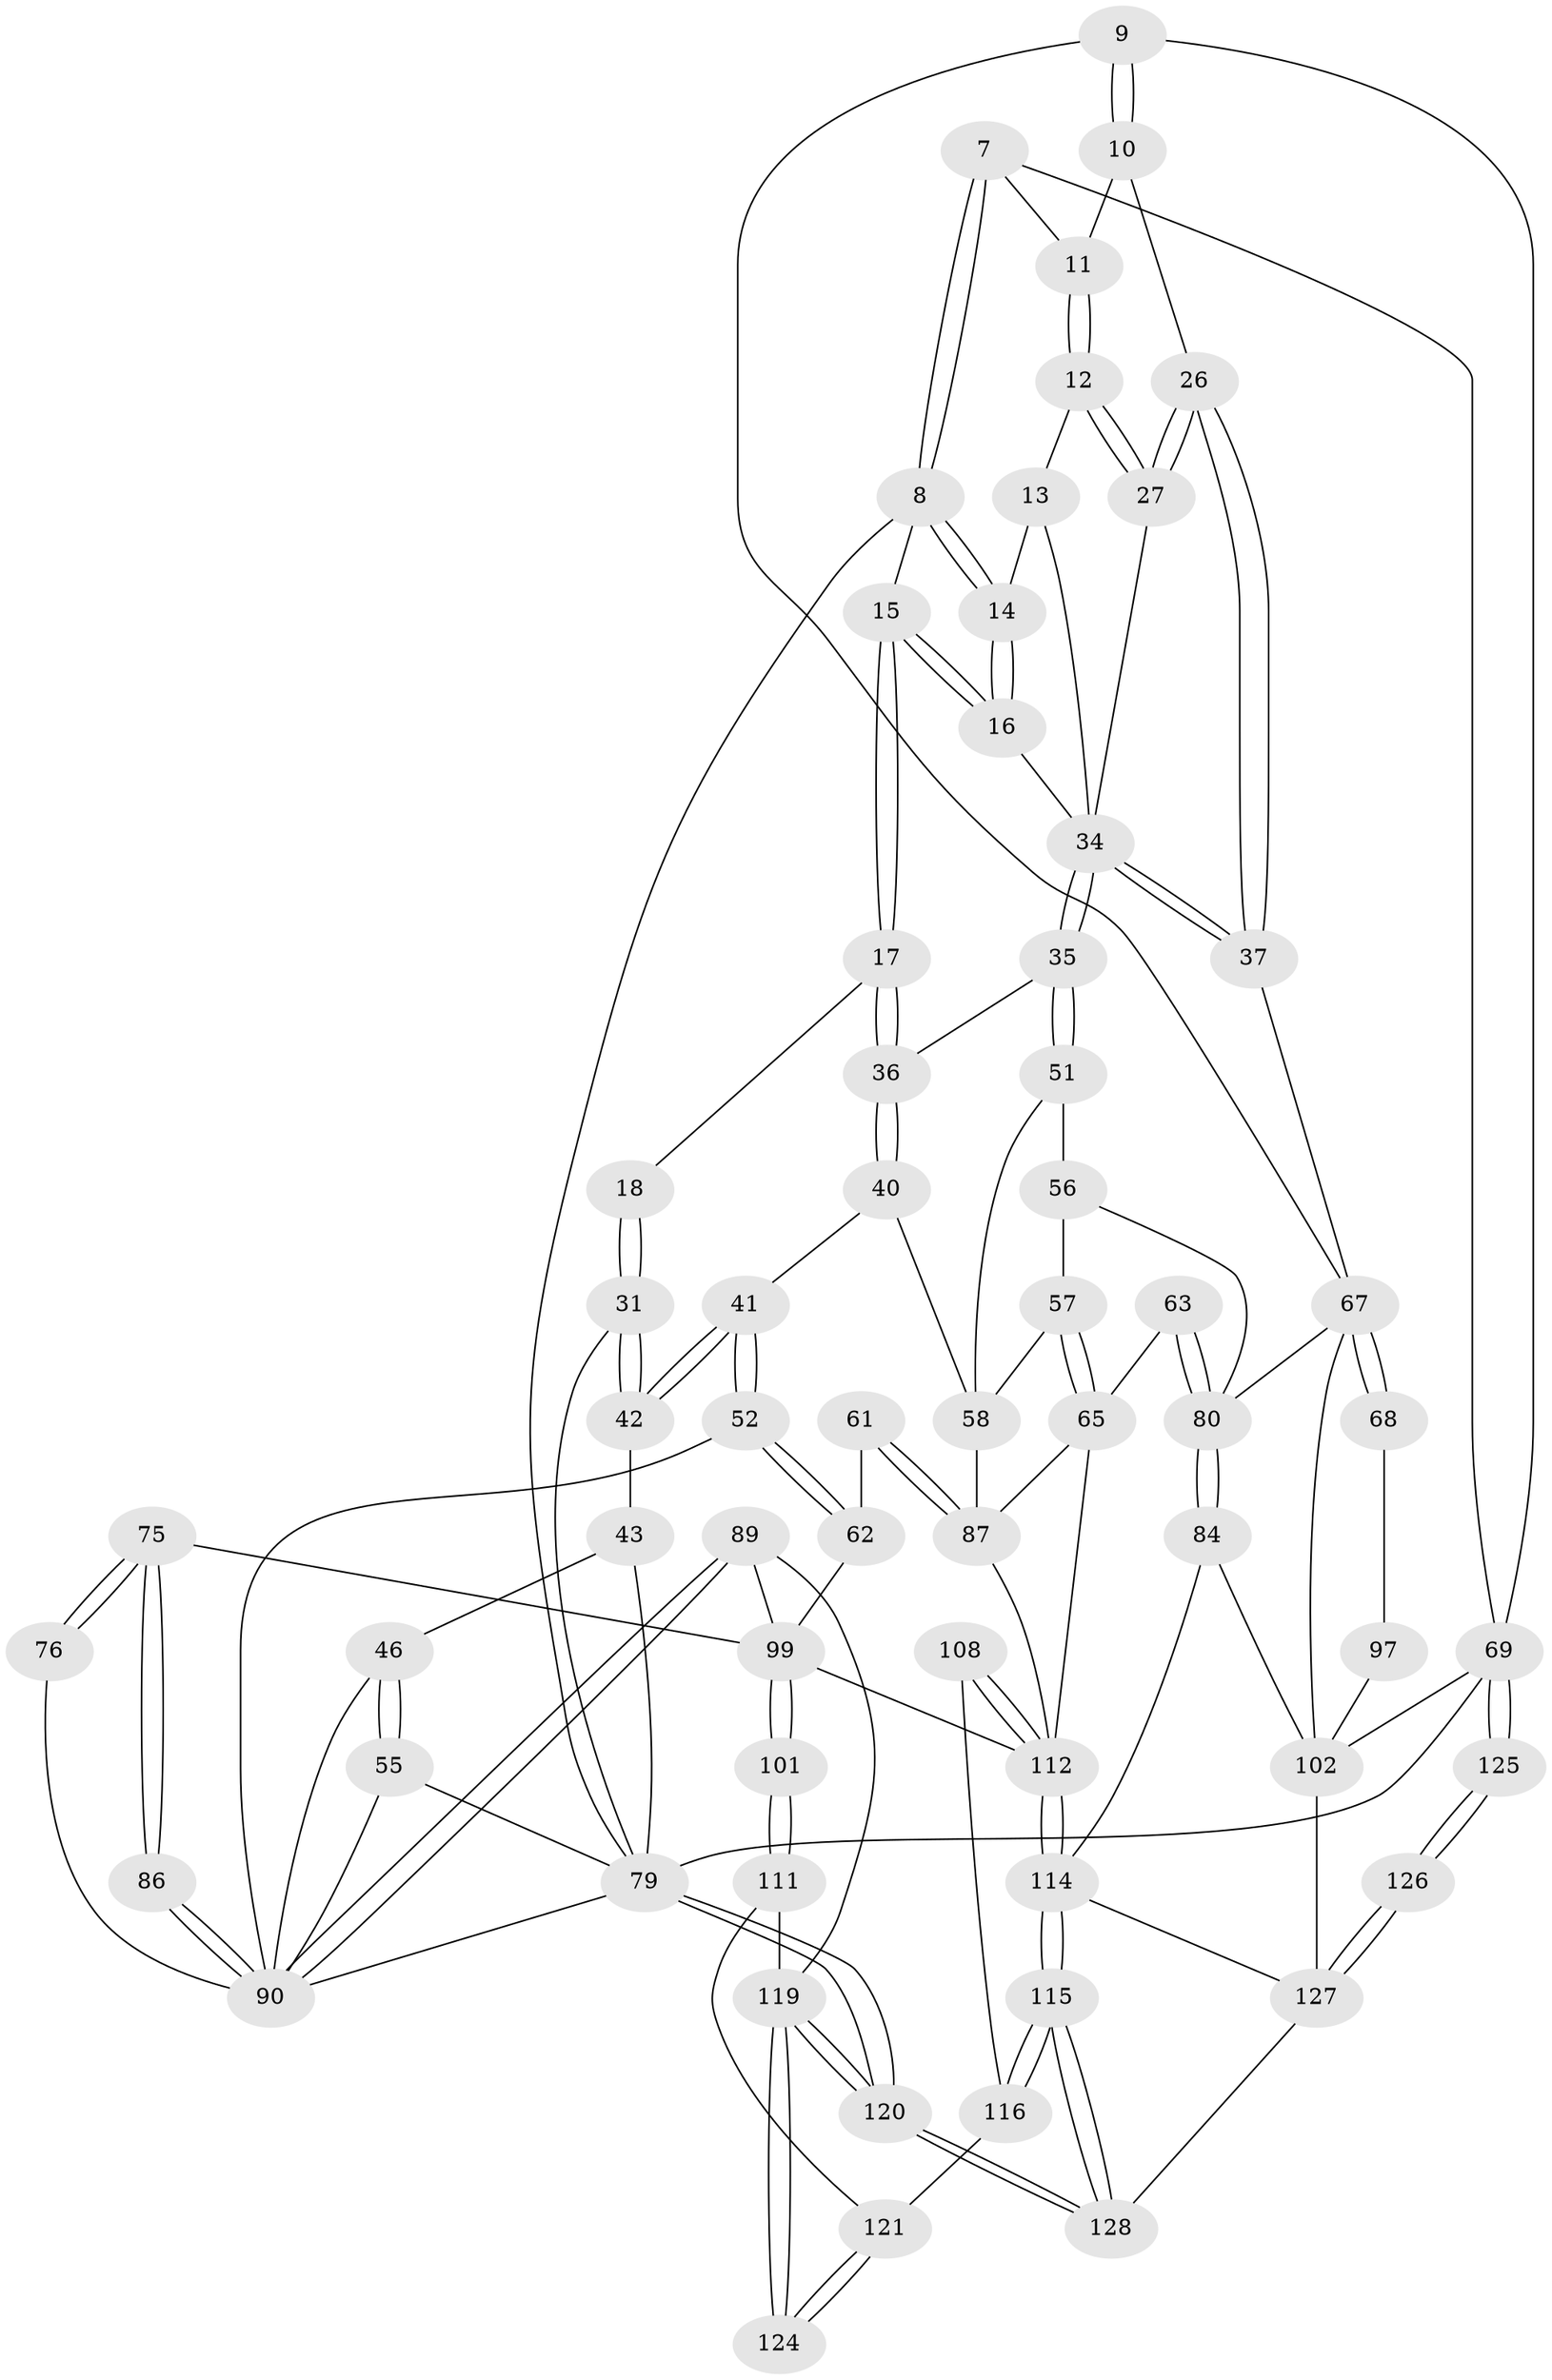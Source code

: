 // original degree distribution, {3: 0.0234375, 6: 0.234375, 4: 0.234375, 5: 0.5078125}
// Generated by graph-tools (version 1.1) at 2025/00/03/09/25 05:00:28]
// undirected, 64 vertices, 149 edges
graph export_dot {
graph [start="1"]
  node [color=gray90,style=filled];
  7 [pos="+0.8681462696850771+0.06751877319147433",super="+1"];
  8 [pos="+0.742464012261908+0.041823547386424346",super="+6"];
  9 [pos="+1+0.014152495735959149"];
  10 [pos="+0.950870250703217+0.11562727643001067"];
  11 [pos="+0.8693276407269005+0.06932027838650467"];
  12 [pos="+0.8121381203968071+0.15822503621364256"];
  13 [pos="+0.7746296938564002+0.1354852196160086"];
  14 [pos="+0.7376869969598044+0.05031362887206306"];
  15 [pos="+0.5582663831343517+0.12977595430930627"];
  16 [pos="+0.5806887677656569+0.12953355096129482"];
  17 [pos="+0.5249188691110027+0.2061674223643305"];
  18 [pos="+0.4778306443782885+0.22516133590104437"];
  26 [pos="+0.8598619326944648+0.22594904312384387"];
  27 [pos="+0.8266625021012601+0.18383118814931207"];
  31 [pos="+0.4039047703145152+0.3235650395199964",super="+29+19"];
  34 [pos="+0.7554761461284035+0.3450480655599095",super="+28+25"];
  35 [pos="+0.7488697100615986+0.3554149324883693"];
  36 [pos="+0.5975393970277056+0.3425333270446184"];
  37 [pos="+0.8605812203619967+0.2781672517470294"];
  40 [pos="+0.5074488585312088+0.47252506129046523"];
  41 [pos="+0.45622813315751487+0.47051181141791015"];
  42 [pos="+0.3761802849474365+0.36575502549909505"];
  43 [pos="+0.2586750454136013+0.34577145000358384",super="+33"];
  46 [pos="+0.06345417527166806+0.4175697809584068",super="+45+44"];
  51 [pos="+0.7657898692302092+0.43422345930921585"];
  52 [pos="+0.38124784133650724+0.5532156974936837"];
  55 [pos="+0+0.4450516259855589",super="+21+22"];
  56 [pos="+0.6481338240614818+0.5474906300755648",super="+50"];
  57 [pos="+0.552447227639069+0.5252698674596922"];
  58 [pos="+0.5482666321076746+0.522871629374376",super="+54"];
  61 [pos="+0.3969736183420507+0.6731528323029334"];
  62 [pos="+0.38741355142350326+0.6689774242671268"];
  63 [pos="+0.6827657916559161+0.6473519171259124"];
  65 [pos="+0.607649860984597+0.6828706539603644",super="+64"];
  67 [pos="+1+0.579188742097211",super="+38+39+47"];
  68 [pos="+1+0.5813729573956496"];
  69 [pos="+1+1",super="+2"];
  75 [pos="+0.16948158726116586+0.6187271595751299"];
  76 [pos="+0.16087470408537782+0.5900948775722858"];
  79 [pos="+0+1",super="+20+30"];
  80 [pos="+0.785176267821056+0.6857587781197874",super="+48+59"];
  84 [pos="+0.7908822812737395+0.7643569745562823"];
  86 [pos="+0.026382923973115178+0.7949951133859002"];
  87 [pos="+0.475400219414165+0.75256853660696",super="+66+60"];
  89 [pos="+0.04649843258699589+0.8260647876047149"];
  90 [pos="+0.01613907968508781+0.8166929728700328",super="+85"];
  97 [pos="+0.936584019011482+0.7600813827194508",super="+81"];
  99 [pos="+0.3157713493381996+0.7458379503039176",super="+74+88"];
  101 [pos="+0.24442913913988754+0.8373619247010842"];
  102 [pos="+0.8802622730102686+0.8389384686260252",super="+96+100"];
  108 [pos="+0.4049547181845227+0.8561864595793054"];
  111 [pos="+0.25168256480229784+0.8601246245198847"];
  112 [pos="+0.584731183950473+0.9760247245332143",super="+92+91+93+98"];
  114 [pos="+0.585682410559481+0.9838169336978063",super="+105+94"];
  115 [pos="+0.5646344163569346+1"];
  116 [pos="+0.4233718171418909+0.9911796984641917",super="+109"];
  119 [pos="+0.1704503929800808+1",super="+118+117"];
  120 [pos="+0.13458235626698906+1"];
  121 [pos="+0.33862897013040416+0.9618129874553054",super="+110"];
  124 [pos="+0.194247853098855+1"];
  125 [pos="+1+1"];
  126 [pos="+0.8257759845814722+1",super="+123+122"];
  127 [pos="+0.7007204073117976+1",super="+104+103+113"];
  128 [pos="+0.5730454058931762+1"];
  7 -- 8;
  7 -- 8;
  7 -- 11;
  7 -- 69;
  8 -- 14;
  8 -- 14;
  8 -- 15;
  8 -- 79;
  9 -- 10;
  9 -- 10;
  9 -- 69;
  9 -- 67;
  10 -- 11;
  10 -- 26;
  11 -- 12;
  11 -- 12;
  12 -- 13;
  12 -- 27;
  12 -- 27;
  13 -- 14;
  13 -- 34;
  14 -- 16;
  14 -- 16;
  15 -- 16;
  15 -- 16;
  15 -- 17;
  15 -- 17;
  16 -- 34;
  17 -- 18;
  17 -- 36;
  17 -- 36;
  18 -- 31 [weight=2];
  18 -- 31;
  26 -- 27;
  26 -- 27;
  26 -- 37;
  26 -- 37;
  27 -- 34;
  31 -- 42;
  31 -- 42;
  31 -- 79 [weight=2];
  34 -- 35;
  34 -- 35;
  34 -- 37;
  34 -- 37;
  35 -- 36;
  35 -- 51;
  35 -- 51;
  36 -- 40;
  36 -- 40;
  37 -- 67;
  40 -- 41;
  40 -- 58;
  41 -- 42;
  41 -- 42;
  41 -- 52;
  41 -- 52;
  42 -- 43;
  43 -- 46 [weight=2];
  43 -- 79 [weight=2];
  46 -- 55 [weight=2];
  46 -- 55;
  46 -- 90;
  51 -- 56;
  51 -- 58;
  52 -- 62;
  52 -- 62;
  52 -- 90;
  55 -- 79 [weight=2];
  55 -- 90;
  56 -- 57;
  56 -- 80 [weight=2];
  57 -- 58;
  57 -- 65;
  57 -- 65;
  58 -- 87;
  61 -- 62;
  61 -- 87 [weight=2];
  61 -- 87;
  62 -- 99;
  63 -- 80 [weight=2];
  63 -- 80;
  63 -- 65;
  65 -- 87;
  65 -- 112;
  67 -- 68 [weight=2];
  67 -- 68;
  67 -- 80;
  67 -- 102;
  68 -- 97;
  69 -- 125;
  69 -- 125;
  69 -- 79 [weight=2];
  69 -- 102;
  75 -- 76;
  75 -- 76;
  75 -- 86;
  75 -- 86;
  75 -- 99;
  76 -- 90;
  79 -- 120;
  79 -- 120;
  79 -- 90;
  80 -- 84;
  80 -- 84;
  84 -- 114;
  84 -- 102;
  86 -- 90 [weight=2];
  86 -- 90;
  87 -- 112;
  89 -- 90;
  89 -- 90;
  89 -- 99;
  89 -- 119;
  97 -- 102 [weight=3];
  99 -- 101 [weight=2];
  99 -- 101;
  99 -- 112;
  101 -- 111;
  101 -- 111;
  102 -- 127 [weight=3];
  108 -- 112 [weight=2];
  108 -- 112;
  108 -- 116;
  111 -- 119;
  111 -- 121;
  112 -- 114 [weight=2];
  112 -- 114;
  114 -- 115;
  114 -- 115;
  114 -- 127;
  115 -- 116;
  115 -- 116;
  115 -- 128;
  115 -- 128;
  116 -- 121 [weight=2];
  119 -- 120;
  119 -- 120;
  119 -- 124 [weight=2];
  119 -- 124;
  120 -- 128;
  120 -- 128;
  121 -- 124;
  121 -- 124;
  125 -- 126 [weight=2];
  125 -- 126;
  126 -- 127 [weight=3];
  126 -- 127;
  127 -- 128;
}
